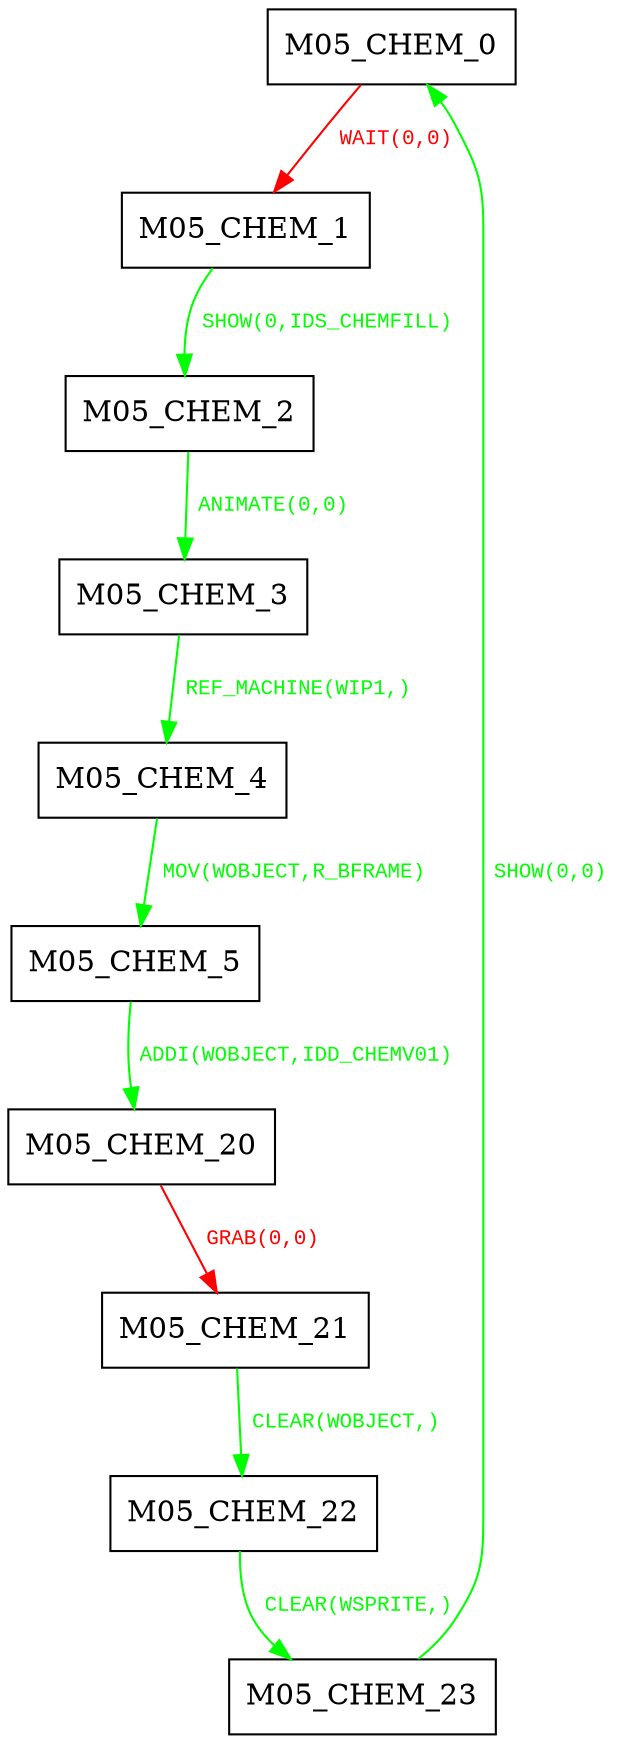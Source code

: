 digraph {
 node [shape=record];
"M05_CHEM_0" -> "M05_CHEM_1"[color=red, fontcolor=red, label=< <font face="Courier New" point-size="10">
WAIT(0,0)<br/>
</font>>];
"M05_CHEM_1" -> "M05_CHEM_2"[color=green, fontcolor=green, label=< <font face="Courier New" point-size="10">
SHOW(0,IDS_CHEMFILL)<br/>
</font>>];
"M05_CHEM_2" -> "M05_CHEM_3"[color=green, fontcolor=green, label=< <font face="Courier New" point-size="10">
ANIMATE(0,0)<br/>
</font>>];
"M05_CHEM_3" -> "M05_CHEM_4"[color=green, fontcolor=green, label=< <font face="Courier New" point-size="10">
REF_MACHINE(WIP1,)<br/>
</font>>];
"M05_CHEM_4" -> "M05_CHEM_5"[color=green, fontcolor=green, label=< <font face="Courier New" point-size="10">
MOV(WOBJECT,R_BFRAME)<br/>
</font>>];
"M05_CHEM_5" -> "M05_CHEM_20"[color=green, fontcolor=green, label=< <font face="Courier New" point-size="10">
ADDI(WOBJECT,IDD_CHEMV01)<br/>
</font>>];
"M05_CHEM_20" -> "M05_CHEM_21"[color=red, fontcolor=red, label=< <font face="Courier New" point-size="10">
GRAB(0,0)<br/>
</font>>];
"M05_CHEM_21" -> "M05_CHEM_22"[color=green, fontcolor=green, label=< <font face="Courier New" point-size="10">
CLEAR(WOBJECT,)<br/>
</font>>];
"M05_CHEM_22" -> "M05_CHEM_23"[color=green, fontcolor=green, label=< <font face="Courier New" point-size="10">
CLEAR(WSPRITE,)<br/>
</font>>];
"M05_CHEM_23" -> "M05_CHEM_0"[color=green, fontcolor=green, label=< <font face="Courier New" point-size="10">
SHOW(0,0)<br/>
</font>>];
}
